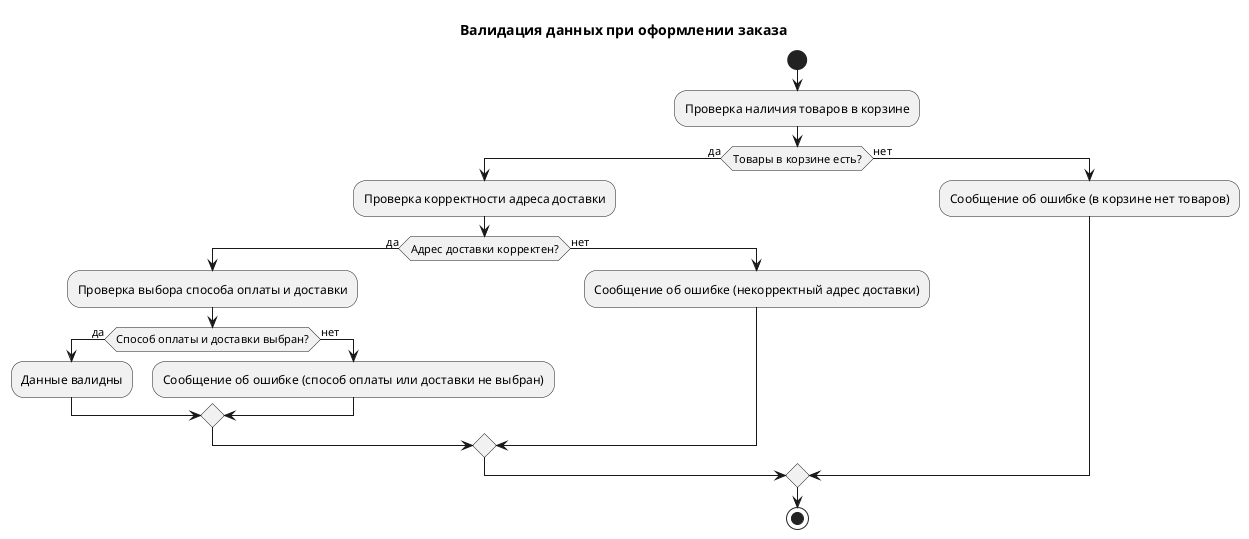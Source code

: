 @startuml
title Валидация данных при оформлении заказа

|Система|
start
:Проверка наличия товаров в корзине;
if (Товары в корзине есть?) then (да)
  :Проверка корректности адреса доставки;
  if (Адрес доставки корректен?) then (да)
    :Проверка выбора способа оплаты и доставки;
    if (Способ оплаты и доставки выбран?) then (да)
      :Данные валидны;
    else (нет)
      :Сообщение об ошибке (способ оплаты или доставки не выбран);
    endif
  else (нет)
    :Сообщение об ошибке (некорректный адрес доставки);
  endif
else (нет)
  :Сообщение об ошибке (в корзине нет товаров);
endif
stop
@enduml
